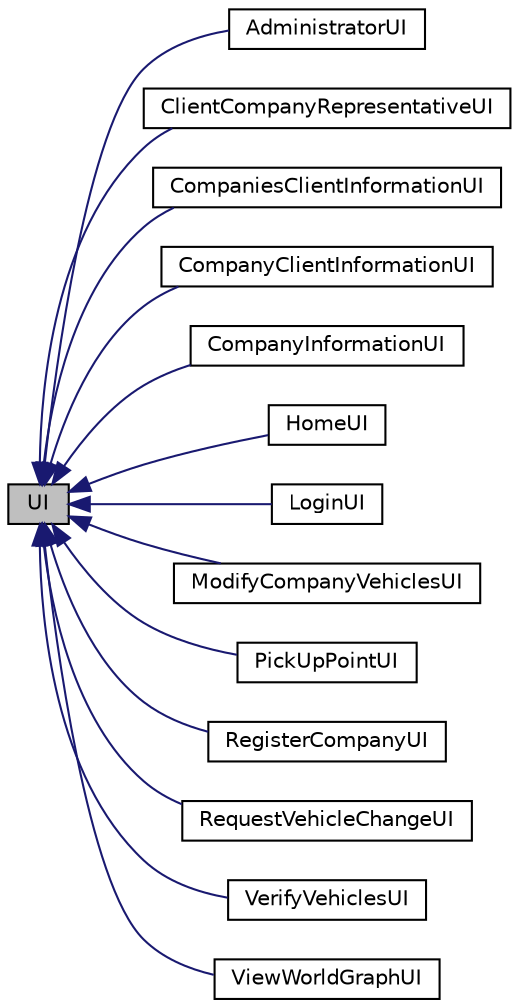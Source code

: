 digraph "UI"
{
  edge [fontname="Helvetica",fontsize="10",labelfontname="Helvetica",labelfontsize="10"];
  node [fontname="Helvetica",fontsize="10",shape=record];
  rankdir="LR";
  Node0 [label="UI",height=0.2,width=0.4,color="black", fillcolor="grey75", style="filled", fontcolor="black"];
  Node0 -> Node1 [dir="back",color="midnightblue",fontsize="10",style="solid",fontname="Helvetica"];
  Node1 [label="AdministratorUI",height=0.2,width=0.4,color="black", fillcolor="white", style="filled",URL="$classAdministratorUI.html"];
  Node0 -> Node2 [dir="back",color="midnightblue",fontsize="10",style="solid",fontname="Helvetica"];
  Node2 [label="ClientCompanyRepresentativeUI",height=0.2,width=0.4,color="black", fillcolor="white", style="filled",URL="$classClientCompanyRepresentativeUI.html"];
  Node0 -> Node3 [dir="back",color="midnightblue",fontsize="10",style="solid",fontname="Helvetica"];
  Node3 [label="CompaniesClientInformationUI",height=0.2,width=0.4,color="black", fillcolor="white", style="filled",URL="$classCompaniesClientInformationUI.html"];
  Node0 -> Node4 [dir="back",color="midnightblue",fontsize="10",style="solid",fontname="Helvetica"];
  Node4 [label="CompanyClientInformationUI",height=0.2,width=0.4,color="black", fillcolor="white", style="filled",URL="$classCompanyClientInformationUI.html"];
  Node0 -> Node5 [dir="back",color="midnightblue",fontsize="10",style="solid",fontname="Helvetica"];
  Node5 [label="CompanyInformationUI",height=0.2,width=0.4,color="black", fillcolor="white", style="filled",URL="$classCompanyInformationUI.html"];
  Node0 -> Node6 [dir="back",color="midnightblue",fontsize="10",style="solid",fontname="Helvetica"];
  Node6 [label="HomeUI",height=0.2,width=0.4,color="black", fillcolor="white", style="filled",URL="$classHomeUI.html"];
  Node0 -> Node7 [dir="back",color="midnightblue",fontsize="10",style="solid",fontname="Helvetica"];
  Node7 [label="LoginUI",height=0.2,width=0.4,color="black", fillcolor="white", style="filled",URL="$classLoginUI.html"];
  Node0 -> Node8 [dir="back",color="midnightblue",fontsize="10",style="solid",fontname="Helvetica"];
  Node8 [label="ModifyCompanyVehiclesUI",height=0.2,width=0.4,color="black", fillcolor="white", style="filled",URL="$classModifyCompanyVehiclesUI.html"];
  Node0 -> Node9 [dir="back",color="midnightblue",fontsize="10",style="solid",fontname="Helvetica"];
  Node9 [label="PickUpPointUI",height=0.2,width=0.4,color="black", fillcolor="white", style="filled",URL="$classPickUpPointUI.html"];
  Node0 -> Node10 [dir="back",color="midnightblue",fontsize="10",style="solid",fontname="Helvetica"];
  Node10 [label="RegisterCompanyUI",height=0.2,width=0.4,color="black", fillcolor="white", style="filled",URL="$classRegisterCompanyUI.html"];
  Node0 -> Node11 [dir="back",color="midnightblue",fontsize="10",style="solid",fontname="Helvetica"];
  Node11 [label="RequestVehicleChangeUI",height=0.2,width=0.4,color="black", fillcolor="white", style="filled",URL="$classRequestVehicleChangeUI.html"];
  Node0 -> Node12 [dir="back",color="midnightblue",fontsize="10",style="solid",fontname="Helvetica"];
  Node12 [label="VerifyVehiclesUI",height=0.2,width=0.4,color="black", fillcolor="white", style="filled",URL="$classVerifyVehiclesUI.html"];
  Node0 -> Node13 [dir="back",color="midnightblue",fontsize="10",style="solid",fontname="Helvetica"];
  Node13 [label="ViewWorldGraphUI",height=0.2,width=0.4,color="black", fillcolor="white", style="filled",URL="$classViewWorldGraphUI.html"];
}
